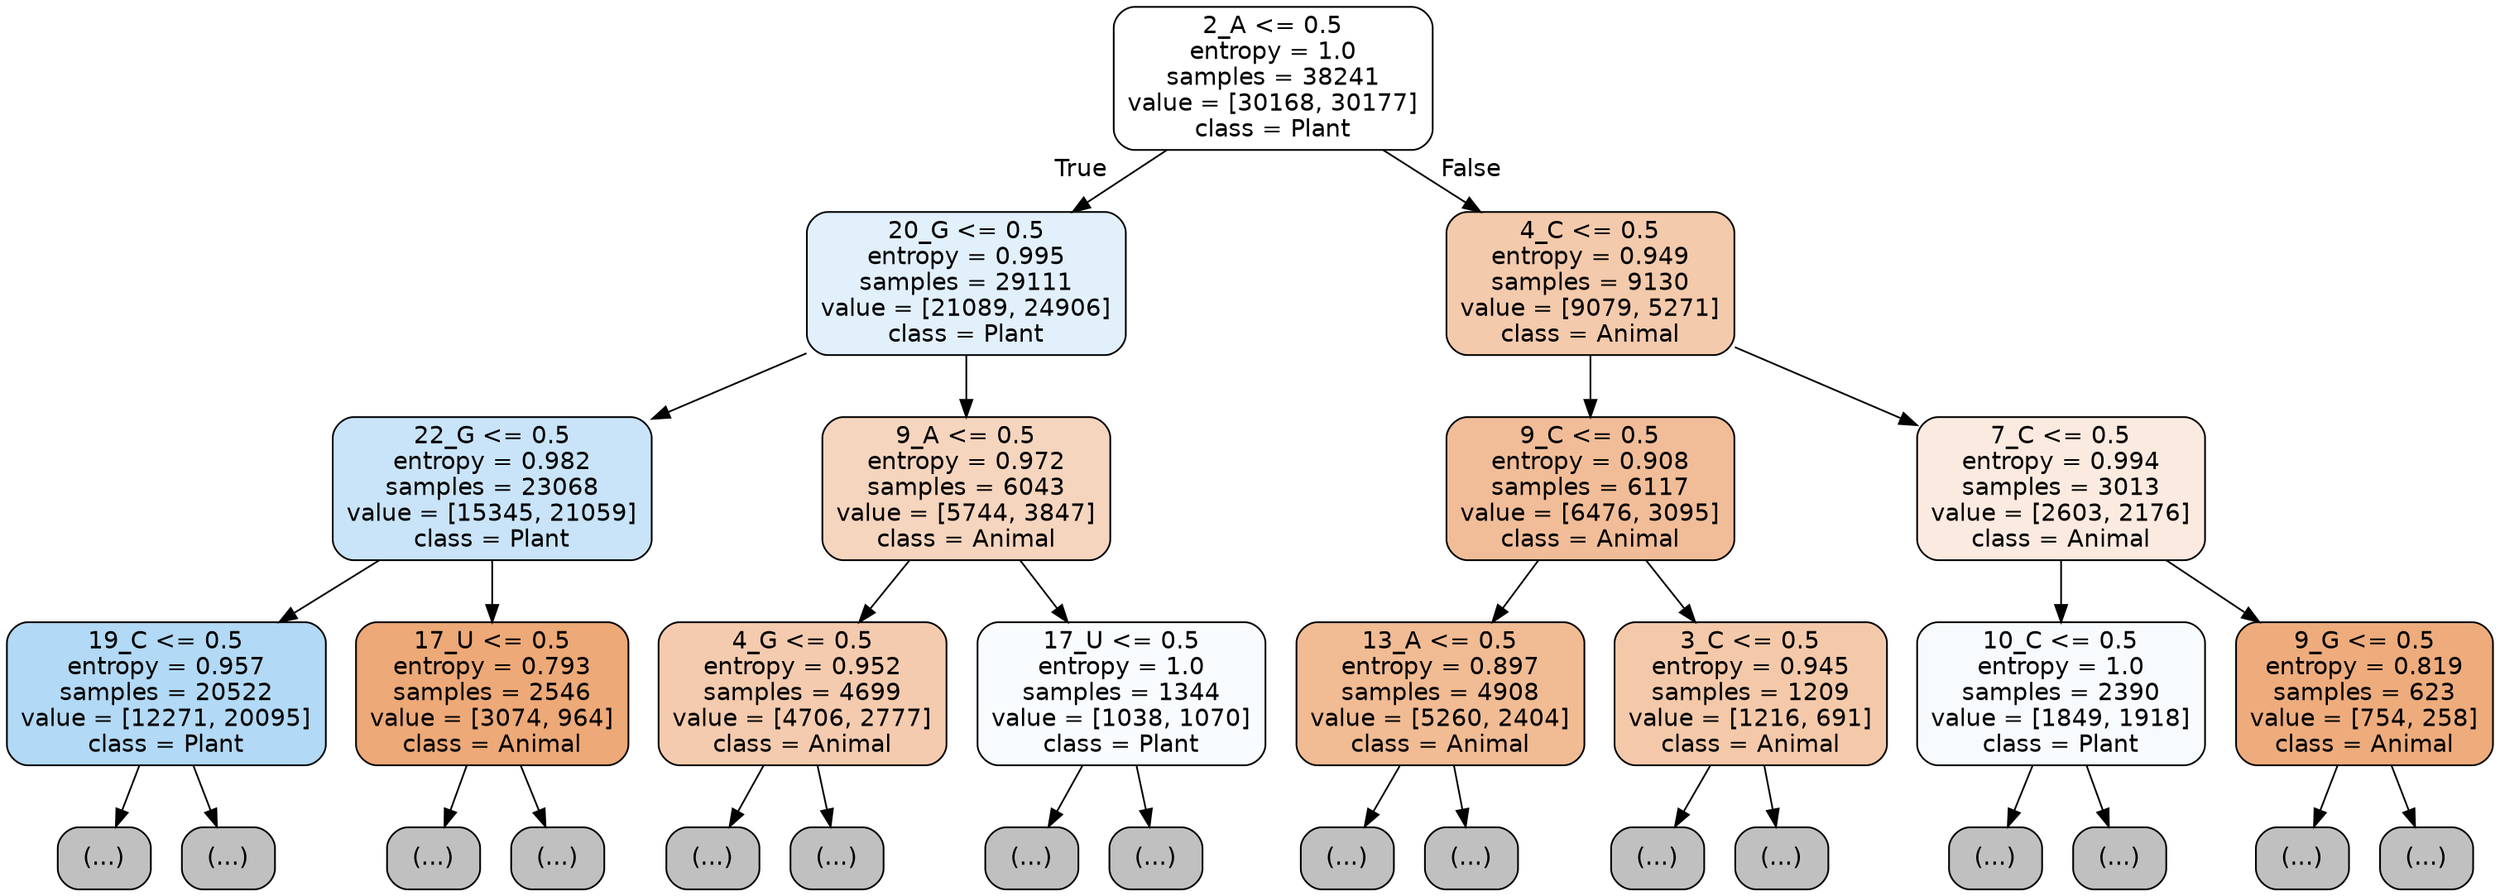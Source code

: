 digraph Tree {
node [shape=box, style="filled, rounded", color="black", fontname="helvetica"] ;
edge [fontname="helvetica"] ;
0 [label="2_A <= 0.5\nentropy = 1.0\nsamples = 38241\nvalue = [30168, 30177]\nclass = Plant", fillcolor="#ffffff"] ;
1 [label="20_G <= 0.5\nentropy = 0.995\nsamples = 29111\nvalue = [21089, 24906]\nclass = Plant", fillcolor="#e1f0fb"] ;
0 -> 1 [labeldistance=2.5, labelangle=45, headlabel="True"] ;
2 [label="22_G <= 0.5\nentropy = 0.982\nsamples = 23068\nvalue = [15345, 21059]\nclass = Plant", fillcolor="#c9e4f8"] ;
1 -> 2 ;
3 [label="19_C <= 0.5\nentropy = 0.957\nsamples = 20522\nvalue = [12271, 20095]\nclass = Plant", fillcolor="#b2d9f5"] ;
2 -> 3 ;
4 [label="(...)", fillcolor="#C0C0C0"] ;
3 -> 4 ;
6051 [label="(...)", fillcolor="#C0C0C0"] ;
3 -> 6051 ;
8438 [label="17_U <= 0.5\nentropy = 0.793\nsamples = 2546\nvalue = [3074, 964]\nclass = Animal", fillcolor="#eda977"] ;
2 -> 8438 ;
8439 [label="(...)", fillcolor="#C0C0C0"] ;
8438 -> 8439 ;
9238 [label="(...)", fillcolor="#C0C0C0"] ;
8438 -> 9238 ;
9513 [label="9_A <= 0.5\nentropy = 0.972\nsamples = 6043\nvalue = [5744, 3847]\nclass = Animal", fillcolor="#f6d5be"] ;
1 -> 9513 ;
9514 [label="4_G <= 0.5\nentropy = 0.952\nsamples = 4699\nvalue = [4706, 2777]\nclass = Animal", fillcolor="#f4cbae"] ;
9513 -> 9514 ;
9515 [label="(...)", fillcolor="#C0C0C0"] ;
9514 -> 9515 ;
11160 [label="(...)", fillcolor="#C0C0C0"] ;
9514 -> 11160 ;
11955 [label="17_U <= 0.5\nentropy = 1.0\nsamples = 1344\nvalue = [1038, 1070]\nclass = Plant", fillcolor="#f9fcfe"] ;
9513 -> 11955 ;
11956 [label="(...)", fillcolor="#C0C0C0"] ;
11955 -> 11956 ;
12527 [label="(...)", fillcolor="#C0C0C0"] ;
11955 -> 12527 ;
12738 [label="4_C <= 0.5\nentropy = 0.949\nsamples = 9130\nvalue = [9079, 5271]\nclass = Animal", fillcolor="#f4caac"] ;
0 -> 12738 [labeldistance=2.5, labelangle=-45, headlabel="False"] ;
12739 [label="9_C <= 0.5\nentropy = 0.908\nsamples = 6117\nvalue = [6476, 3095]\nclass = Animal", fillcolor="#f1bd98"] ;
12738 -> 12739 ;
12740 [label="13_A <= 0.5\nentropy = 0.897\nsamples = 4908\nvalue = [5260, 2404]\nclass = Animal", fillcolor="#f1bb93"] ;
12739 -> 12740 ;
12741 [label="(...)", fillcolor="#C0C0C0"] ;
12740 -> 12741 ;
14534 [label="(...)", fillcolor="#C0C0C0"] ;
12740 -> 14534 ;
15175 [label="3_C <= 0.5\nentropy = 0.945\nsamples = 1209\nvalue = [1216, 691]\nclass = Animal", fillcolor="#f4c9aa"] ;
12739 -> 15175 ;
15176 [label="(...)", fillcolor="#C0C0C0"] ;
15175 -> 15176 ;
15729 [label="(...)", fillcolor="#C0C0C0"] ;
15175 -> 15729 ;
15874 [label="7_C <= 0.5\nentropy = 0.994\nsamples = 3013\nvalue = [2603, 2176]\nclass = Animal", fillcolor="#fbeadf"] ;
12738 -> 15874 ;
15875 [label="10_C <= 0.5\nentropy = 1.0\nsamples = 2390\nvalue = [1849, 1918]\nclass = Plant", fillcolor="#f8fbfe"] ;
15874 -> 15875 ;
15876 [label="(...)", fillcolor="#C0C0C0"] ;
15875 -> 15876 ;
16391 [label="(...)", fillcolor="#C0C0C0"] ;
15875 -> 16391 ;
16560 [label="9_G <= 0.5\nentropy = 0.819\nsamples = 623\nvalue = [754, 258]\nclass = Animal", fillcolor="#eeac7d"] ;
15874 -> 16560 ;
16561 [label="(...)", fillcolor="#C0C0C0"] ;
16560 -> 16561 ;
16698 [label="(...)", fillcolor="#C0C0C0"] ;
16560 -> 16698 ;
}